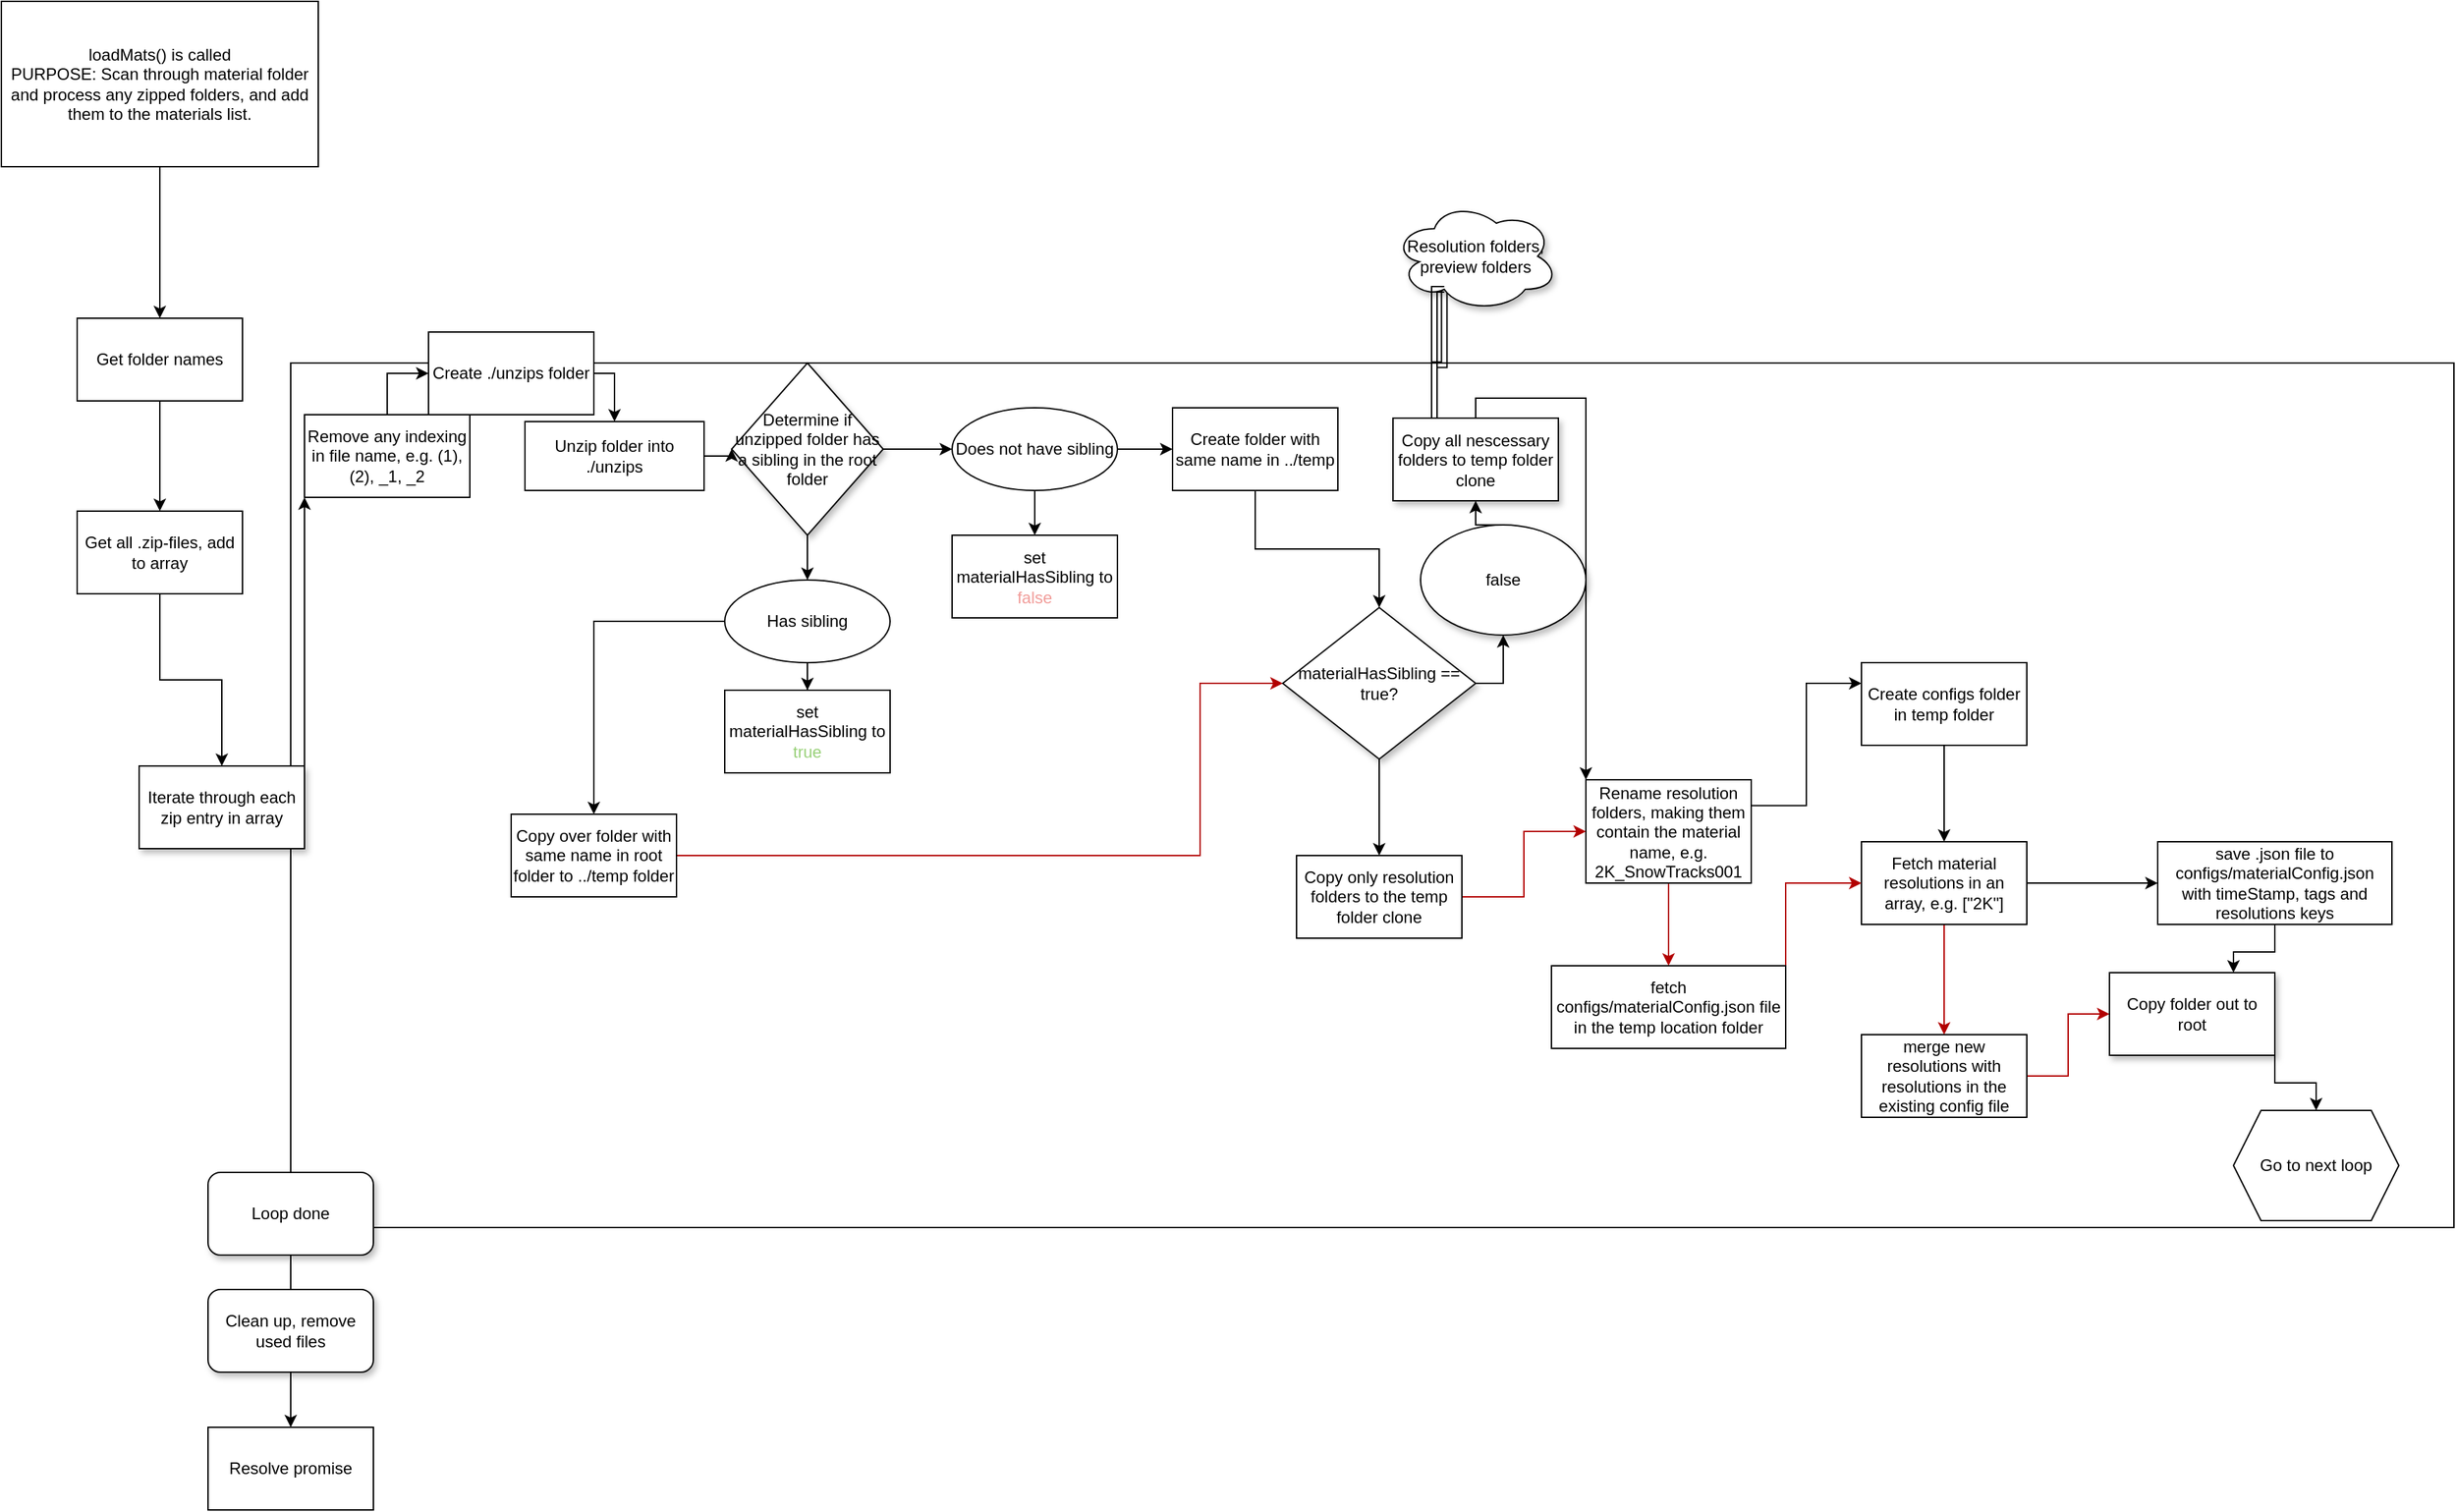 <mxfile version="15.2.7" type="device"><diagram id="7RGFKdEH5Pb6tyNks4_N" name="loadMats"><mxGraphModel dx="813" dy="1570" grid="1" gridSize="10" guides="1" tooltips="1" connect="1" arrows="1" fold="1" page="1" pageScale="1" pageWidth="850" pageHeight="1100" math="0" shadow="0"><root><mxCell id="0"/><mxCell id="1" parent="0"/><mxCell id="j7DE4_1TnmKl7u6RfxlN-9" value="" style="rounded=0;whiteSpace=wrap;html=1;perimeterSpacing=0;" vertex="1" parent="1"><mxGeometry x="230" y="-822.5" width="1570" height="627.5" as="geometry"/></mxCell><mxCell id="j7DE4_1TnmKl7u6RfxlN-4" value="" style="edgeStyle=orthogonalEdgeStyle;rounded=0;orthogonalLoop=1;jettySize=auto;html=1;" edge="1" parent="1" source="j7DE4_1TnmKl7u6RfxlN-1" target="j7DE4_1TnmKl7u6RfxlN-3"><mxGeometry relative="1" as="geometry"/></mxCell><mxCell id="j7DE4_1TnmKl7u6RfxlN-1" value="loadMats() is called&lt;br&gt;PURPOSE: Scan through material folder and process any zipped folders, and add them to the materials list." style="rounded=0;whiteSpace=wrap;html=1;" vertex="1" parent="1"><mxGeometry x="20" y="-1085" width="230" height="120" as="geometry"/></mxCell><mxCell id="j7DE4_1TnmKl7u6RfxlN-6" value="" style="edgeStyle=orthogonalEdgeStyle;rounded=0;orthogonalLoop=1;jettySize=auto;html=1;" edge="1" parent="1" source="j7DE4_1TnmKl7u6RfxlN-3" target="j7DE4_1TnmKl7u6RfxlN-5"><mxGeometry relative="1" as="geometry"/></mxCell><mxCell id="j7DE4_1TnmKl7u6RfxlN-3" value="Get folder names" style="whiteSpace=wrap;html=1;rounded=0;" vertex="1" parent="1"><mxGeometry x="75" y="-855" width="120" height="60" as="geometry"/></mxCell><mxCell id="j7DE4_1TnmKl7u6RfxlN-8" value="" style="edgeStyle=orthogonalEdgeStyle;rounded=0;orthogonalLoop=1;jettySize=auto;html=1;" edge="1" parent="1" source="j7DE4_1TnmKl7u6RfxlN-5" target="j7DE4_1TnmKl7u6RfxlN-7"><mxGeometry relative="1" as="geometry"/></mxCell><mxCell id="j7DE4_1TnmKl7u6RfxlN-5" value="Get all .zip-files, add to array" style="whiteSpace=wrap;html=1;rounded=0;" vertex="1" parent="1"><mxGeometry x="75" y="-715" width="120" height="60" as="geometry"/></mxCell><mxCell id="j7DE4_1TnmKl7u6RfxlN-101" style="edgeStyle=orthogonalEdgeStyle;rounded=0;orthogonalLoop=1;jettySize=auto;html=1;exitX=1;exitY=0;exitDx=0;exitDy=0;entryX=0;entryY=1;entryDx=0;entryDy=0;strokeColor=default;" edge="1" parent="1" source="j7DE4_1TnmKl7u6RfxlN-7" target="j7DE4_1TnmKl7u6RfxlN-14"><mxGeometry relative="1" as="geometry"/></mxCell><mxCell id="j7DE4_1TnmKl7u6RfxlN-7" value="Iterate through each zip entry in array" style="whiteSpace=wrap;html=1;rounded=0;shadow=1;" vertex="1" parent="1"><mxGeometry x="120" y="-530" width="120" height="60" as="geometry"/></mxCell><mxCell id="j7DE4_1TnmKl7u6RfxlN-21" value="" style="edgeStyle=orthogonalEdgeStyle;rounded=0;orthogonalLoop=1;jettySize=auto;html=1;entryX=0;entryY=0.5;entryDx=0;entryDy=0;" edge="1" parent="1" source="j7DE4_1TnmKl7u6RfxlN-12" target="j7DE4_1TnmKl7u6RfxlN-22"><mxGeometry relative="1" as="geometry"><mxPoint x="560" y="-760" as="targetPoint"/></mxGeometry></mxCell><mxCell id="j7DE4_1TnmKl7u6RfxlN-12" value="Unzip folder into ./unzips" style="rounded=0;whiteSpace=wrap;html=1;" vertex="1" parent="1"><mxGeometry x="400" y="-780" width="130" height="50" as="geometry"/></mxCell><mxCell id="j7DE4_1TnmKl7u6RfxlN-105" style="edgeStyle=orthogonalEdgeStyle;rounded=0;orthogonalLoop=1;jettySize=auto;html=1;exitX=0.5;exitY=0;exitDx=0;exitDy=0;entryX=0;entryY=0.5;entryDx=0;entryDy=0;strokeColor=default;" edge="1" parent="1" source="j7DE4_1TnmKl7u6RfxlN-14" target="j7DE4_1TnmKl7u6RfxlN-102"><mxGeometry relative="1" as="geometry"/></mxCell><mxCell id="j7DE4_1TnmKl7u6RfxlN-14" value="Remove any indexing in file name, e.g. (1), (2), _1, _2" style="rounded=0;whiteSpace=wrap;html=1;" vertex="1" parent="1"><mxGeometry x="240" y="-785" width="120" height="60" as="geometry"/></mxCell><mxCell id="j7DE4_1TnmKl7u6RfxlN-26" value="" style="edgeStyle=orthogonalEdgeStyle;rounded=0;orthogonalLoop=1;jettySize=auto;html=1;" edge="1" parent="1" source="j7DE4_1TnmKl7u6RfxlN-22" target="j7DE4_1TnmKl7u6RfxlN-25"><mxGeometry relative="1" as="geometry"/></mxCell><mxCell id="j7DE4_1TnmKl7u6RfxlN-30" value="" style="edgeStyle=orthogonalEdgeStyle;rounded=0;orthogonalLoop=1;jettySize=auto;html=1;" edge="1" parent="1" source="j7DE4_1TnmKl7u6RfxlN-22" target="j7DE4_1TnmKl7u6RfxlN-29"><mxGeometry relative="1" as="geometry"/></mxCell><mxCell id="j7DE4_1TnmKl7u6RfxlN-22" value="&lt;span&gt;Determine if unzipped folder has a sibling in the root folder&lt;/span&gt;" style="rhombus;whiteSpace=wrap;html=1;rounded=0;shadow=1;" vertex="1" parent="1"><mxGeometry x="550" y="-822.5" width="110" height="125" as="geometry"/></mxCell><mxCell id="j7DE4_1TnmKl7u6RfxlN-28" value="" style="edgeStyle=orthogonalEdgeStyle;rounded=0;orthogonalLoop=1;jettySize=auto;html=1;" edge="1" parent="1" source="j7DE4_1TnmKl7u6RfxlN-25" target="j7DE4_1TnmKl7u6RfxlN-27"><mxGeometry relative="1" as="geometry"/></mxCell><mxCell id="j7DE4_1TnmKl7u6RfxlN-42" value="" style="edgeStyle=orthogonalEdgeStyle;rounded=0;orthogonalLoop=1;jettySize=auto;html=1;" edge="1" parent="1" source="j7DE4_1TnmKl7u6RfxlN-25" target="j7DE4_1TnmKl7u6RfxlN-41"><mxGeometry relative="1" as="geometry"/></mxCell><mxCell id="j7DE4_1TnmKl7u6RfxlN-25" value="Has sibling" style="ellipse;whiteSpace=wrap;html=1;rounded=0;" vertex="1" parent="1"><mxGeometry x="545" y="-665" width="120" height="60" as="geometry"/></mxCell><mxCell id="j7DE4_1TnmKl7u6RfxlN-59" style="edgeStyle=orthogonalEdgeStyle;rounded=0;orthogonalLoop=1;jettySize=auto;html=1;exitX=1;exitY=0.5;exitDx=0;exitDy=0;entryX=0;entryY=0.5;entryDx=0;entryDy=0;fillColor=#e51400;strokeColor=#B20000;" edge="1" parent="1" source="j7DE4_1TnmKl7u6RfxlN-27" target="j7DE4_1TnmKl7u6RfxlN-64"><mxGeometry relative="1" as="geometry"><mxPoint x="950" y="-595" as="targetPoint"/><Array as="points"><mxPoint x="890" y="-465"/><mxPoint x="890" y="-590"/></Array></mxGeometry></mxCell><mxCell id="j7DE4_1TnmKl7u6RfxlN-27" value="Copy over folder with same name in root folder to ../temp folder" style="whiteSpace=wrap;html=1;rounded=0;" vertex="1" parent="1"><mxGeometry x="390" y="-495" width="120" height="60" as="geometry"/></mxCell><mxCell id="j7DE4_1TnmKl7u6RfxlN-32" value="" style="edgeStyle=orthogonalEdgeStyle;rounded=0;orthogonalLoop=1;jettySize=auto;html=1;" edge="1" parent="1" source="j7DE4_1TnmKl7u6RfxlN-29" target="j7DE4_1TnmKl7u6RfxlN-31"><mxGeometry relative="1" as="geometry"/></mxCell><mxCell id="j7DE4_1TnmKl7u6RfxlN-40" value="" style="edgeStyle=orthogonalEdgeStyle;rounded=0;orthogonalLoop=1;jettySize=auto;html=1;" edge="1" parent="1" source="j7DE4_1TnmKl7u6RfxlN-29" target="j7DE4_1TnmKl7u6RfxlN-39"><mxGeometry relative="1" as="geometry"/></mxCell><mxCell id="j7DE4_1TnmKl7u6RfxlN-29" value="Does not have sibling" style="ellipse;whiteSpace=wrap;html=1;rounded=0;" vertex="1" parent="1"><mxGeometry x="710" y="-790" width="120" height="60" as="geometry"/></mxCell><mxCell id="j7DE4_1TnmKl7u6RfxlN-34" value="" style="edgeStyle=orthogonalEdgeStyle;rounded=0;orthogonalLoop=1;jettySize=auto;html=1;entryX=0.5;entryY=0;entryDx=0;entryDy=0;" edge="1" parent="1" source="j7DE4_1TnmKl7u6RfxlN-31" target="j7DE4_1TnmKl7u6RfxlN-64"><mxGeometry relative="1" as="geometry"><mxPoint x="1010" y="-625" as="targetPoint"/></mxGeometry></mxCell><mxCell id="j7DE4_1TnmKl7u6RfxlN-31" value="Create folder with same name in ../temp" style="whiteSpace=wrap;html=1;rounded=0;" vertex="1" parent="1"><mxGeometry x="870" y="-790" width="120" height="60" as="geometry"/></mxCell><mxCell id="j7DE4_1TnmKl7u6RfxlN-39" value="set materialHasSibling to &lt;font color=&quot;#f19c99&quot;&gt;false&lt;/font&gt;" style="whiteSpace=wrap;html=1;rounded=0;" vertex="1" parent="1"><mxGeometry x="710" y="-697.5" width="120" height="60" as="geometry"/></mxCell><mxCell id="j7DE4_1TnmKl7u6RfxlN-41" value="set materialHasSibling to &lt;font color=&quot;#97d077&quot;&gt;true&lt;/font&gt;" style="whiteSpace=wrap;html=1;rounded=0;" vertex="1" parent="1"><mxGeometry x="545" y="-585" width="120" height="60" as="geometry"/></mxCell><mxCell id="j7DE4_1TnmKl7u6RfxlN-84" value="" style="edgeStyle=orthogonalEdgeStyle;rounded=0;orthogonalLoop=1;jettySize=auto;html=1;strokeColor=#B20000;fillColor=#e51400;" edge="1" parent="1" source="j7DE4_1TnmKl7u6RfxlN-43" target="j7DE4_1TnmKl7u6RfxlN-83"><mxGeometry relative="1" as="geometry"/></mxCell><mxCell id="j7DE4_1TnmKl7u6RfxlN-87" style="edgeStyle=orthogonalEdgeStyle;rounded=0;orthogonalLoop=1;jettySize=auto;html=1;exitX=1;exitY=0.25;exitDx=0;exitDy=0;entryX=0;entryY=0.25;entryDx=0;entryDy=0;strokeColor=default;" edge="1" parent="1" source="j7DE4_1TnmKl7u6RfxlN-43" target="j7DE4_1TnmKl7u6RfxlN-47"><mxGeometry relative="1" as="geometry"/></mxCell><mxCell id="j7DE4_1TnmKl7u6RfxlN-43" value="Rename resolution folders, making them contain the material name, e.g. 2K_SnowTracks001" style="whiteSpace=wrap;html=1;rounded=0;" vertex="1" parent="1"><mxGeometry x="1170" y="-520" width="120" height="75" as="geometry"/></mxCell><mxCell id="j7DE4_1TnmKl7u6RfxlN-76" style="edgeStyle=orthogonalEdgeStyle;shape=link;rounded=0;orthogonalLoop=1;jettySize=auto;html=1;exitX=0.31;exitY=0.8;exitDx=0;exitDy=0;exitPerimeter=0;entryX=0.25;entryY=0;entryDx=0;entryDy=0;strokeColor=default;" edge="1" parent="1" source="j7DE4_1TnmKl7u6RfxlN-45" target="j7DE4_1TnmKl7u6RfxlN-72"><mxGeometry relative="1" as="geometry"/></mxCell><mxCell id="j7DE4_1TnmKl7u6RfxlN-45" value="Resolution folders, preview folders" style="ellipse;shape=cloud;whiteSpace=wrap;html=1;rounded=0;shadow=1;fillOpacity=100;snapToPoint=0;" vertex="1" parent="1"><mxGeometry x="1030" y="-940" width="120" height="80" as="geometry"/></mxCell><mxCell id="j7DE4_1TnmKl7u6RfxlN-88" style="edgeStyle=orthogonalEdgeStyle;rounded=0;orthogonalLoop=1;jettySize=auto;html=1;exitX=0.5;exitY=1;exitDx=0;exitDy=0;entryX=0.5;entryY=0;entryDx=0;entryDy=0;strokeColor=default;" edge="1" parent="1" source="j7DE4_1TnmKl7u6RfxlN-47" target="j7DE4_1TnmKl7u6RfxlN-49"><mxGeometry relative="1" as="geometry"/></mxCell><mxCell id="j7DE4_1TnmKl7u6RfxlN-47" value="Create configs folder in temp folder" style="whiteSpace=wrap;html=1;rounded=0;" vertex="1" parent="1"><mxGeometry x="1370" y="-605" width="120" height="60" as="geometry"/></mxCell><mxCell id="j7DE4_1TnmKl7u6RfxlN-52" value="" style="edgeStyle=orthogonalEdgeStyle;rounded=0;orthogonalLoop=1;jettySize=auto;html=1;" edge="1" parent="1" source="j7DE4_1TnmKl7u6RfxlN-49" target="j7DE4_1TnmKl7u6RfxlN-51"><mxGeometry relative="1" as="geometry"/></mxCell><mxCell id="j7DE4_1TnmKl7u6RfxlN-91" value="" style="edgeStyle=orthogonalEdgeStyle;rounded=0;orthogonalLoop=1;jettySize=auto;html=1;strokeColor=#B20000;fillColor=#e51400;" edge="1" parent="1" source="j7DE4_1TnmKl7u6RfxlN-49" target="j7DE4_1TnmKl7u6RfxlN-90"><mxGeometry relative="1" as="geometry"/></mxCell><mxCell id="j7DE4_1TnmKl7u6RfxlN-49" value="Fetch material resolutions in an array, e.g. [&quot;2K&quot;]" style="whiteSpace=wrap;html=1;rounded=0;" vertex="1" parent="1"><mxGeometry x="1370" y="-475" width="120" height="60" as="geometry"/></mxCell><mxCell id="j7DE4_1TnmKl7u6RfxlN-56" value="" style="edgeStyle=orthogonalEdgeStyle;rounded=0;orthogonalLoop=1;jettySize=auto;html=1;entryX=0.75;entryY=0;entryDx=0;entryDy=0;" edge="1" parent="1" source="j7DE4_1TnmKl7u6RfxlN-51" target="j7DE4_1TnmKl7u6RfxlN-107"><mxGeometry relative="1" as="geometry"/></mxCell><mxCell id="j7DE4_1TnmKl7u6RfxlN-51" value="save .json file to&lt;br&gt;configs/materialConfig.json&lt;br&gt;with timeStamp, tags and resolutions keys" style="whiteSpace=wrap;html=1;rounded=0;" vertex="1" parent="1"><mxGeometry x="1585" y="-475" width="170" height="60" as="geometry"/></mxCell><mxCell id="j7DE4_1TnmKl7u6RfxlN-55" value="Go to next loop" style="shape=hexagon;perimeter=hexagonPerimeter2;whiteSpace=wrap;html=1;fixedSize=1;rounded=0;" vertex="1" parent="1"><mxGeometry x="1640" y="-280" width="120" height="80" as="geometry"/></mxCell><mxCell id="j7DE4_1TnmKl7u6RfxlN-68" style="edgeStyle=orthogonalEdgeStyle;rounded=0;orthogonalLoop=1;jettySize=auto;html=1;exitX=1;exitY=0.5;exitDx=0;exitDy=0;entryX=0.5;entryY=1;entryDx=0;entryDy=0;strokeColor=default;" edge="1" parent="1" source="j7DE4_1TnmKl7u6RfxlN-64" target="j7DE4_1TnmKl7u6RfxlN-66"><mxGeometry relative="1" as="geometry"/></mxCell><mxCell id="j7DE4_1TnmKl7u6RfxlN-78" value="" style="edgeStyle=orthogonalEdgeStyle;rounded=0;orthogonalLoop=1;jettySize=auto;html=1;strokeColor=default;" edge="1" parent="1" source="j7DE4_1TnmKl7u6RfxlN-64" target="j7DE4_1TnmKl7u6RfxlN-77"><mxGeometry relative="1" as="geometry"/></mxCell><mxCell id="j7DE4_1TnmKl7u6RfxlN-64" value="materialHasSibling == true?" style="rhombus;whiteSpace=wrap;html=1;rounded=0;shadow=1;" vertex="1" parent="1"><mxGeometry x="950" y="-645" width="140" height="110" as="geometry"/></mxCell><mxCell id="j7DE4_1TnmKl7u6RfxlN-73" style="edgeStyle=orthogonalEdgeStyle;rounded=0;orthogonalLoop=1;jettySize=auto;html=1;exitX=0.5;exitY=0;exitDx=0;exitDy=0;entryX=0.5;entryY=1;entryDx=0;entryDy=0;strokeColor=default;" edge="1" parent="1" source="j7DE4_1TnmKl7u6RfxlN-66" target="j7DE4_1TnmKl7u6RfxlN-72"><mxGeometry relative="1" as="geometry"/></mxCell><mxCell id="j7DE4_1TnmKl7u6RfxlN-66" value="false" style="ellipse;whiteSpace=wrap;html=1;rounded=0;shadow=1;" vertex="1" parent="1"><mxGeometry x="1050" y="-705" width="120" height="80" as="geometry"/></mxCell><mxCell id="j7DE4_1TnmKl7u6RfxlN-74" style="edgeStyle=orthogonalEdgeStyle;rounded=0;orthogonalLoop=1;jettySize=auto;html=1;exitX=0.5;exitY=0;exitDx=0;exitDy=0;entryX=0;entryY=0;entryDx=0;entryDy=0;strokeColor=default;" edge="1" parent="1" source="j7DE4_1TnmKl7u6RfxlN-72" target="j7DE4_1TnmKl7u6RfxlN-43"><mxGeometry relative="1" as="geometry"><Array as="points"><mxPoint x="1090" y="-797"/></Array></mxGeometry></mxCell><mxCell id="j7DE4_1TnmKl7u6RfxlN-75" style="edgeStyle=orthogonalEdgeStyle;rounded=0;orthogonalLoop=1;jettySize=auto;html=1;exitX=0.25;exitY=0;exitDx=0;exitDy=0;strokeColor=default;shape=link;entryX=0.31;entryY=0.8;entryDx=0;entryDy=0;entryPerimeter=0;" edge="1" parent="1" source="j7DE4_1TnmKl7u6RfxlN-72" target="j7DE4_1TnmKl7u6RfxlN-45"><mxGeometry relative="1" as="geometry"><mxPoint x="1070" y="-845" as="targetPoint"/><Array as="points"><mxPoint x="1060" y="-876"/></Array></mxGeometry></mxCell><mxCell id="j7DE4_1TnmKl7u6RfxlN-72" value="Copy all nescessary folders to temp folder clone" style="rounded=0;whiteSpace=wrap;html=1;shadow=1;" vertex="1" parent="1"><mxGeometry x="1030" y="-782.5" width="120" height="60" as="geometry"/></mxCell><mxCell id="j7DE4_1TnmKl7u6RfxlN-81" style="edgeStyle=orthogonalEdgeStyle;rounded=0;orthogonalLoop=1;jettySize=auto;html=1;exitX=1;exitY=0.5;exitDx=0;exitDy=0;entryX=0;entryY=0.5;entryDx=0;entryDy=0;strokeColor=#B20000;fillColor=#e51400;" edge="1" parent="1" source="j7DE4_1TnmKl7u6RfxlN-77" target="j7DE4_1TnmKl7u6RfxlN-43"><mxGeometry relative="1" as="geometry"/></mxCell><mxCell id="j7DE4_1TnmKl7u6RfxlN-77" value="Copy only resolution folders to the temp folder clone" style="whiteSpace=wrap;html=1;rounded=0;shadow=0;" vertex="1" parent="1"><mxGeometry x="960" y="-465" width="120" height="60" as="geometry"/></mxCell><mxCell id="j7DE4_1TnmKl7u6RfxlN-89" style="edgeStyle=orthogonalEdgeStyle;rounded=0;orthogonalLoop=1;jettySize=auto;html=1;exitX=1;exitY=0;exitDx=0;exitDy=0;entryX=0;entryY=0.5;entryDx=0;entryDy=0;strokeColor=#B20000;fillColor=#e51400;" edge="1" parent="1" source="j7DE4_1TnmKl7u6RfxlN-83" target="j7DE4_1TnmKl7u6RfxlN-49"><mxGeometry relative="1" as="geometry"/></mxCell><mxCell id="j7DE4_1TnmKl7u6RfxlN-83" value="fetch configs/materialConfig.json file in the temp location folder" style="whiteSpace=wrap;html=1;rounded=0;" vertex="1" parent="1"><mxGeometry x="1145" y="-385" width="170" height="60" as="geometry"/></mxCell><mxCell id="j7DE4_1TnmKl7u6RfxlN-92" style="edgeStyle=orthogonalEdgeStyle;rounded=0;orthogonalLoop=1;jettySize=auto;html=1;exitX=1;exitY=0.5;exitDx=0;exitDy=0;entryX=0;entryY=0.5;entryDx=0;entryDy=0;strokeColor=#B20000;fillColor=#e51400;" edge="1" parent="1" source="j7DE4_1TnmKl7u6RfxlN-90" target="j7DE4_1TnmKl7u6RfxlN-107"><mxGeometry relative="1" as="geometry"/></mxCell><mxCell id="j7DE4_1TnmKl7u6RfxlN-90" value="merge new resolutions with resolutions in the existing config file" style="whiteSpace=wrap;html=1;rounded=0;" vertex="1" parent="1"><mxGeometry x="1370" y="-335" width="120" height="60" as="geometry"/></mxCell><mxCell id="j7DE4_1TnmKl7u6RfxlN-106" style="edgeStyle=orthogonalEdgeStyle;rounded=0;orthogonalLoop=1;jettySize=auto;html=1;exitX=0.5;exitY=1;exitDx=0;exitDy=0;entryX=0.5;entryY=0;entryDx=0;entryDy=0;strokeColor=default;" edge="1" parent="1" source="j7DE4_1TnmKl7u6RfxlN-95" target="j7DE4_1TnmKl7u6RfxlN-99"><mxGeometry relative="1" as="geometry"/></mxCell><mxCell id="j7DE4_1TnmKl7u6RfxlN-95" value="Loop done" style="rounded=1;whiteSpace=wrap;html=1;shadow=1;" vertex="1" parent="1"><mxGeometry x="170" y="-235" width="120" height="60" as="geometry"/></mxCell><mxCell id="j7DE4_1TnmKl7u6RfxlN-99" value="Resolve promise" style="whiteSpace=wrap;html=1;rounded=0;" vertex="1" parent="1"><mxGeometry x="170" y="-50" width="120" height="60" as="geometry"/></mxCell><mxCell id="j7DE4_1TnmKl7u6RfxlN-104" style="edgeStyle=orthogonalEdgeStyle;rounded=0;orthogonalLoop=1;jettySize=auto;html=1;exitX=1;exitY=0.5;exitDx=0;exitDy=0;entryX=0.5;entryY=0;entryDx=0;entryDy=0;strokeColor=default;" edge="1" parent="1" source="j7DE4_1TnmKl7u6RfxlN-102" target="j7DE4_1TnmKl7u6RfxlN-12"><mxGeometry relative="1" as="geometry"/></mxCell><mxCell id="j7DE4_1TnmKl7u6RfxlN-102" value="Create ./unzips folder" style="whiteSpace=wrap;html=1;rounded=0;" vertex="1" parent="1"><mxGeometry x="330" y="-845" width="120" height="60" as="geometry"/></mxCell><mxCell id="j7DE4_1TnmKl7u6RfxlN-108" style="edgeStyle=orthogonalEdgeStyle;rounded=0;orthogonalLoop=1;jettySize=auto;html=1;exitX=1;exitY=1;exitDx=0;exitDy=0;entryX=0.5;entryY=0;entryDx=0;entryDy=0;strokeColor=default;" edge="1" parent="1" source="j7DE4_1TnmKl7u6RfxlN-107" target="j7DE4_1TnmKl7u6RfxlN-55"><mxGeometry relative="1" as="geometry"/></mxCell><mxCell id="j7DE4_1TnmKl7u6RfxlN-107" value="Copy folder out to root" style="rounded=0;whiteSpace=wrap;html=1;shadow=1;" vertex="1" parent="1"><mxGeometry x="1550" y="-380" width="120" height="60" as="geometry"/></mxCell><mxCell id="j7DE4_1TnmKl7u6RfxlN-109" value="Clean up, remove used files" style="rounded=1;whiteSpace=wrap;html=1;shadow=1;" vertex="1" parent="1"><mxGeometry x="170" y="-150" width="120" height="60" as="geometry"/></mxCell></root></mxGraphModel></diagram></mxfile>